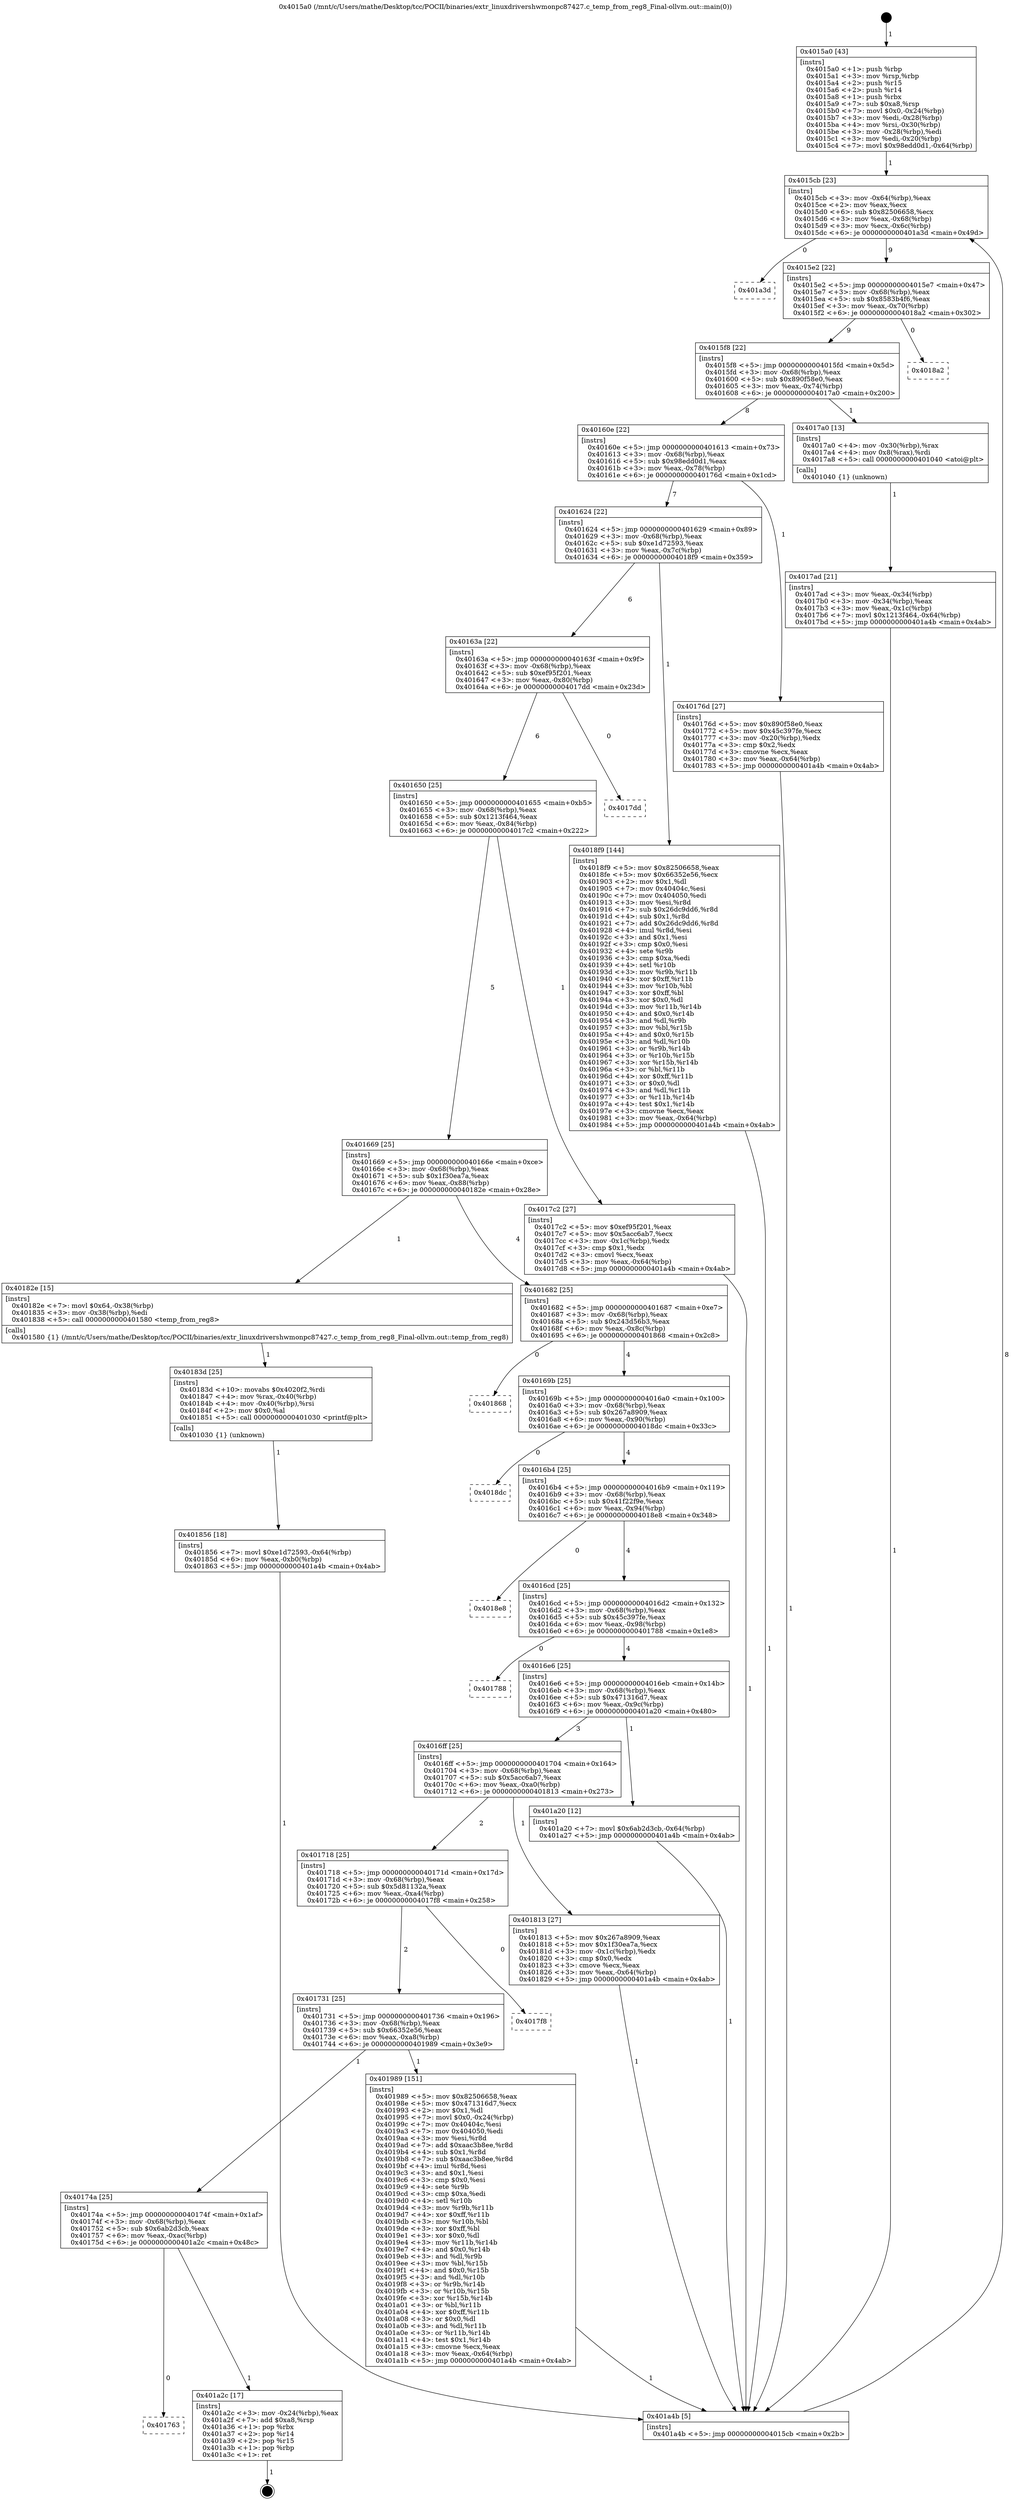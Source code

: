digraph "0x4015a0" {
  label = "0x4015a0 (/mnt/c/Users/mathe/Desktop/tcc/POCII/binaries/extr_linuxdrivershwmonpc87427.c_temp_from_reg8_Final-ollvm.out::main(0))"
  labelloc = "t"
  node[shape=record]

  Entry [label="",width=0.3,height=0.3,shape=circle,fillcolor=black,style=filled]
  "0x4015cb" [label="{
     0x4015cb [23]\l
     | [instrs]\l
     &nbsp;&nbsp;0x4015cb \<+3\>: mov -0x64(%rbp),%eax\l
     &nbsp;&nbsp;0x4015ce \<+2\>: mov %eax,%ecx\l
     &nbsp;&nbsp;0x4015d0 \<+6\>: sub $0x82506658,%ecx\l
     &nbsp;&nbsp;0x4015d6 \<+3\>: mov %eax,-0x68(%rbp)\l
     &nbsp;&nbsp;0x4015d9 \<+3\>: mov %ecx,-0x6c(%rbp)\l
     &nbsp;&nbsp;0x4015dc \<+6\>: je 0000000000401a3d \<main+0x49d\>\l
  }"]
  "0x401a3d" [label="{
     0x401a3d\l
  }", style=dashed]
  "0x4015e2" [label="{
     0x4015e2 [22]\l
     | [instrs]\l
     &nbsp;&nbsp;0x4015e2 \<+5\>: jmp 00000000004015e7 \<main+0x47\>\l
     &nbsp;&nbsp;0x4015e7 \<+3\>: mov -0x68(%rbp),%eax\l
     &nbsp;&nbsp;0x4015ea \<+5\>: sub $0x8583b4f6,%eax\l
     &nbsp;&nbsp;0x4015ef \<+3\>: mov %eax,-0x70(%rbp)\l
     &nbsp;&nbsp;0x4015f2 \<+6\>: je 00000000004018a2 \<main+0x302\>\l
  }"]
  Exit [label="",width=0.3,height=0.3,shape=circle,fillcolor=black,style=filled,peripheries=2]
  "0x4018a2" [label="{
     0x4018a2\l
  }", style=dashed]
  "0x4015f8" [label="{
     0x4015f8 [22]\l
     | [instrs]\l
     &nbsp;&nbsp;0x4015f8 \<+5\>: jmp 00000000004015fd \<main+0x5d\>\l
     &nbsp;&nbsp;0x4015fd \<+3\>: mov -0x68(%rbp),%eax\l
     &nbsp;&nbsp;0x401600 \<+5\>: sub $0x890f58e0,%eax\l
     &nbsp;&nbsp;0x401605 \<+3\>: mov %eax,-0x74(%rbp)\l
     &nbsp;&nbsp;0x401608 \<+6\>: je 00000000004017a0 \<main+0x200\>\l
  }"]
  "0x401763" [label="{
     0x401763\l
  }", style=dashed]
  "0x4017a0" [label="{
     0x4017a0 [13]\l
     | [instrs]\l
     &nbsp;&nbsp;0x4017a0 \<+4\>: mov -0x30(%rbp),%rax\l
     &nbsp;&nbsp;0x4017a4 \<+4\>: mov 0x8(%rax),%rdi\l
     &nbsp;&nbsp;0x4017a8 \<+5\>: call 0000000000401040 \<atoi@plt\>\l
     | [calls]\l
     &nbsp;&nbsp;0x401040 \{1\} (unknown)\l
  }"]
  "0x40160e" [label="{
     0x40160e [22]\l
     | [instrs]\l
     &nbsp;&nbsp;0x40160e \<+5\>: jmp 0000000000401613 \<main+0x73\>\l
     &nbsp;&nbsp;0x401613 \<+3\>: mov -0x68(%rbp),%eax\l
     &nbsp;&nbsp;0x401616 \<+5\>: sub $0x98edd0d1,%eax\l
     &nbsp;&nbsp;0x40161b \<+3\>: mov %eax,-0x78(%rbp)\l
     &nbsp;&nbsp;0x40161e \<+6\>: je 000000000040176d \<main+0x1cd\>\l
  }"]
  "0x401a2c" [label="{
     0x401a2c [17]\l
     | [instrs]\l
     &nbsp;&nbsp;0x401a2c \<+3\>: mov -0x24(%rbp),%eax\l
     &nbsp;&nbsp;0x401a2f \<+7\>: add $0xa8,%rsp\l
     &nbsp;&nbsp;0x401a36 \<+1\>: pop %rbx\l
     &nbsp;&nbsp;0x401a37 \<+2\>: pop %r14\l
     &nbsp;&nbsp;0x401a39 \<+2\>: pop %r15\l
     &nbsp;&nbsp;0x401a3b \<+1\>: pop %rbp\l
     &nbsp;&nbsp;0x401a3c \<+1\>: ret\l
  }"]
  "0x40176d" [label="{
     0x40176d [27]\l
     | [instrs]\l
     &nbsp;&nbsp;0x40176d \<+5\>: mov $0x890f58e0,%eax\l
     &nbsp;&nbsp;0x401772 \<+5\>: mov $0x45c397fe,%ecx\l
     &nbsp;&nbsp;0x401777 \<+3\>: mov -0x20(%rbp),%edx\l
     &nbsp;&nbsp;0x40177a \<+3\>: cmp $0x2,%edx\l
     &nbsp;&nbsp;0x40177d \<+3\>: cmovne %ecx,%eax\l
     &nbsp;&nbsp;0x401780 \<+3\>: mov %eax,-0x64(%rbp)\l
     &nbsp;&nbsp;0x401783 \<+5\>: jmp 0000000000401a4b \<main+0x4ab\>\l
  }"]
  "0x401624" [label="{
     0x401624 [22]\l
     | [instrs]\l
     &nbsp;&nbsp;0x401624 \<+5\>: jmp 0000000000401629 \<main+0x89\>\l
     &nbsp;&nbsp;0x401629 \<+3\>: mov -0x68(%rbp),%eax\l
     &nbsp;&nbsp;0x40162c \<+5\>: sub $0xe1d72593,%eax\l
     &nbsp;&nbsp;0x401631 \<+3\>: mov %eax,-0x7c(%rbp)\l
     &nbsp;&nbsp;0x401634 \<+6\>: je 00000000004018f9 \<main+0x359\>\l
  }"]
  "0x401a4b" [label="{
     0x401a4b [5]\l
     | [instrs]\l
     &nbsp;&nbsp;0x401a4b \<+5\>: jmp 00000000004015cb \<main+0x2b\>\l
  }"]
  "0x4015a0" [label="{
     0x4015a0 [43]\l
     | [instrs]\l
     &nbsp;&nbsp;0x4015a0 \<+1\>: push %rbp\l
     &nbsp;&nbsp;0x4015a1 \<+3\>: mov %rsp,%rbp\l
     &nbsp;&nbsp;0x4015a4 \<+2\>: push %r15\l
     &nbsp;&nbsp;0x4015a6 \<+2\>: push %r14\l
     &nbsp;&nbsp;0x4015a8 \<+1\>: push %rbx\l
     &nbsp;&nbsp;0x4015a9 \<+7\>: sub $0xa8,%rsp\l
     &nbsp;&nbsp;0x4015b0 \<+7\>: movl $0x0,-0x24(%rbp)\l
     &nbsp;&nbsp;0x4015b7 \<+3\>: mov %edi,-0x28(%rbp)\l
     &nbsp;&nbsp;0x4015ba \<+4\>: mov %rsi,-0x30(%rbp)\l
     &nbsp;&nbsp;0x4015be \<+3\>: mov -0x28(%rbp),%edi\l
     &nbsp;&nbsp;0x4015c1 \<+3\>: mov %edi,-0x20(%rbp)\l
     &nbsp;&nbsp;0x4015c4 \<+7\>: movl $0x98edd0d1,-0x64(%rbp)\l
  }"]
  "0x4017ad" [label="{
     0x4017ad [21]\l
     | [instrs]\l
     &nbsp;&nbsp;0x4017ad \<+3\>: mov %eax,-0x34(%rbp)\l
     &nbsp;&nbsp;0x4017b0 \<+3\>: mov -0x34(%rbp),%eax\l
     &nbsp;&nbsp;0x4017b3 \<+3\>: mov %eax,-0x1c(%rbp)\l
     &nbsp;&nbsp;0x4017b6 \<+7\>: movl $0x1213f464,-0x64(%rbp)\l
     &nbsp;&nbsp;0x4017bd \<+5\>: jmp 0000000000401a4b \<main+0x4ab\>\l
  }"]
  "0x40174a" [label="{
     0x40174a [25]\l
     | [instrs]\l
     &nbsp;&nbsp;0x40174a \<+5\>: jmp 000000000040174f \<main+0x1af\>\l
     &nbsp;&nbsp;0x40174f \<+3\>: mov -0x68(%rbp),%eax\l
     &nbsp;&nbsp;0x401752 \<+5\>: sub $0x6ab2d3cb,%eax\l
     &nbsp;&nbsp;0x401757 \<+6\>: mov %eax,-0xac(%rbp)\l
     &nbsp;&nbsp;0x40175d \<+6\>: je 0000000000401a2c \<main+0x48c\>\l
  }"]
  "0x4018f9" [label="{
     0x4018f9 [144]\l
     | [instrs]\l
     &nbsp;&nbsp;0x4018f9 \<+5\>: mov $0x82506658,%eax\l
     &nbsp;&nbsp;0x4018fe \<+5\>: mov $0x66352e56,%ecx\l
     &nbsp;&nbsp;0x401903 \<+2\>: mov $0x1,%dl\l
     &nbsp;&nbsp;0x401905 \<+7\>: mov 0x40404c,%esi\l
     &nbsp;&nbsp;0x40190c \<+7\>: mov 0x404050,%edi\l
     &nbsp;&nbsp;0x401913 \<+3\>: mov %esi,%r8d\l
     &nbsp;&nbsp;0x401916 \<+7\>: sub $0x26dc9dd6,%r8d\l
     &nbsp;&nbsp;0x40191d \<+4\>: sub $0x1,%r8d\l
     &nbsp;&nbsp;0x401921 \<+7\>: add $0x26dc9dd6,%r8d\l
     &nbsp;&nbsp;0x401928 \<+4\>: imul %r8d,%esi\l
     &nbsp;&nbsp;0x40192c \<+3\>: and $0x1,%esi\l
     &nbsp;&nbsp;0x40192f \<+3\>: cmp $0x0,%esi\l
     &nbsp;&nbsp;0x401932 \<+4\>: sete %r9b\l
     &nbsp;&nbsp;0x401936 \<+3\>: cmp $0xa,%edi\l
     &nbsp;&nbsp;0x401939 \<+4\>: setl %r10b\l
     &nbsp;&nbsp;0x40193d \<+3\>: mov %r9b,%r11b\l
     &nbsp;&nbsp;0x401940 \<+4\>: xor $0xff,%r11b\l
     &nbsp;&nbsp;0x401944 \<+3\>: mov %r10b,%bl\l
     &nbsp;&nbsp;0x401947 \<+3\>: xor $0xff,%bl\l
     &nbsp;&nbsp;0x40194a \<+3\>: xor $0x0,%dl\l
     &nbsp;&nbsp;0x40194d \<+3\>: mov %r11b,%r14b\l
     &nbsp;&nbsp;0x401950 \<+4\>: and $0x0,%r14b\l
     &nbsp;&nbsp;0x401954 \<+3\>: and %dl,%r9b\l
     &nbsp;&nbsp;0x401957 \<+3\>: mov %bl,%r15b\l
     &nbsp;&nbsp;0x40195a \<+4\>: and $0x0,%r15b\l
     &nbsp;&nbsp;0x40195e \<+3\>: and %dl,%r10b\l
     &nbsp;&nbsp;0x401961 \<+3\>: or %r9b,%r14b\l
     &nbsp;&nbsp;0x401964 \<+3\>: or %r10b,%r15b\l
     &nbsp;&nbsp;0x401967 \<+3\>: xor %r15b,%r14b\l
     &nbsp;&nbsp;0x40196a \<+3\>: or %bl,%r11b\l
     &nbsp;&nbsp;0x40196d \<+4\>: xor $0xff,%r11b\l
     &nbsp;&nbsp;0x401971 \<+3\>: or $0x0,%dl\l
     &nbsp;&nbsp;0x401974 \<+3\>: and %dl,%r11b\l
     &nbsp;&nbsp;0x401977 \<+3\>: or %r11b,%r14b\l
     &nbsp;&nbsp;0x40197a \<+4\>: test $0x1,%r14b\l
     &nbsp;&nbsp;0x40197e \<+3\>: cmovne %ecx,%eax\l
     &nbsp;&nbsp;0x401981 \<+3\>: mov %eax,-0x64(%rbp)\l
     &nbsp;&nbsp;0x401984 \<+5\>: jmp 0000000000401a4b \<main+0x4ab\>\l
  }"]
  "0x40163a" [label="{
     0x40163a [22]\l
     | [instrs]\l
     &nbsp;&nbsp;0x40163a \<+5\>: jmp 000000000040163f \<main+0x9f\>\l
     &nbsp;&nbsp;0x40163f \<+3\>: mov -0x68(%rbp),%eax\l
     &nbsp;&nbsp;0x401642 \<+5\>: sub $0xef95f201,%eax\l
     &nbsp;&nbsp;0x401647 \<+3\>: mov %eax,-0x80(%rbp)\l
     &nbsp;&nbsp;0x40164a \<+6\>: je 00000000004017dd \<main+0x23d\>\l
  }"]
  "0x401989" [label="{
     0x401989 [151]\l
     | [instrs]\l
     &nbsp;&nbsp;0x401989 \<+5\>: mov $0x82506658,%eax\l
     &nbsp;&nbsp;0x40198e \<+5\>: mov $0x471316d7,%ecx\l
     &nbsp;&nbsp;0x401993 \<+2\>: mov $0x1,%dl\l
     &nbsp;&nbsp;0x401995 \<+7\>: movl $0x0,-0x24(%rbp)\l
     &nbsp;&nbsp;0x40199c \<+7\>: mov 0x40404c,%esi\l
     &nbsp;&nbsp;0x4019a3 \<+7\>: mov 0x404050,%edi\l
     &nbsp;&nbsp;0x4019aa \<+3\>: mov %esi,%r8d\l
     &nbsp;&nbsp;0x4019ad \<+7\>: add $0xaac3b8ee,%r8d\l
     &nbsp;&nbsp;0x4019b4 \<+4\>: sub $0x1,%r8d\l
     &nbsp;&nbsp;0x4019b8 \<+7\>: sub $0xaac3b8ee,%r8d\l
     &nbsp;&nbsp;0x4019bf \<+4\>: imul %r8d,%esi\l
     &nbsp;&nbsp;0x4019c3 \<+3\>: and $0x1,%esi\l
     &nbsp;&nbsp;0x4019c6 \<+3\>: cmp $0x0,%esi\l
     &nbsp;&nbsp;0x4019c9 \<+4\>: sete %r9b\l
     &nbsp;&nbsp;0x4019cd \<+3\>: cmp $0xa,%edi\l
     &nbsp;&nbsp;0x4019d0 \<+4\>: setl %r10b\l
     &nbsp;&nbsp;0x4019d4 \<+3\>: mov %r9b,%r11b\l
     &nbsp;&nbsp;0x4019d7 \<+4\>: xor $0xff,%r11b\l
     &nbsp;&nbsp;0x4019db \<+3\>: mov %r10b,%bl\l
     &nbsp;&nbsp;0x4019de \<+3\>: xor $0xff,%bl\l
     &nbsp;&nbsp;0x4019e1 \<+3\>: xor $0x0,%dl\l
     &nbsp;&nbsp;0x4019e4 \<+3\>: mov %r11b,%r14b\l
     &nbsp;&nbsp;0x4019e7 \<+4\>: and $0x0,%r14b\l
     &nbsp;&nbsp;0x4019eb \<+3\>: and %dl,%r9b\l
     &nbsp;&nbsp;0x4019ee \<+3\>: mov %bl,%r15b\l
     &nbsp;&nbsp;0x4019f1 \<+4\>: and $0x0,%r15b\l
     &nbsp;&nbsp;0x4019f5 \<+3\>: and %dl,%r10b\l
     &nbsp;&nbsp;0x4019f8 \<+3\>: or %r9b,%r14b\l
     &nbsp;&nbsp;0x4019fb \<+3\>: or %r10b,%r15b\l
     &nbsp;&nbsp;0x4019fe \<+3\>: xor %r15b,%r14b\l
     &nbsp;&nbsp;0x401a01 \<+3\>: or %bl,%r11b\l
     &nbsp;&nbsp;0x401a04 \<+4\>: xor $0xff,%r11b\l
     &nbsp;&nbsp;0x401a08 \<+3\>: or $0x0,%dl\l
     &nbsp;&nbsp;0x401a0b \<+3\>: and %dl,%r11b\l
     &nbsp;&nbsp;0x401a0e \<+3\>: or %r11b,%r14b\l
     &nbsp;&nbsp;0x401a11 \<+4\>: test $0x1,%r14b\l
     &nbsp;&nbsp;0x401a15 \<+3\>: cmovne %ecx,%eax\l
     &nbsp;&nbsp;0x401a18 \<+3\>: mov %eax,-0x64(%rbp)\l
     &nbsp;&nbsp;0x401a1b \<+5\>: jmp 0000000000401a4b \<main+0x4ab\>\l
  }"]
  "0x4017dd" [label="{
     0x4017dd\l
  }", style=dashed]
  "0x401650" [label="{
     0x401650 [25]\l
     | [instrs]\l
     &nbsp;&nbsp;0x401650 \<+5\>: jmp 0000000000401655 \<main+0xb5\>\l
     &nbsp;&nbsp;0x401655 \<+3\>: mov -0x68(%rbp),%eax\l
     &nbsp;&nbsp;0x401658 \<+5\>: sub $0x1213f464,%eax\l
     &nbsp;&nbsp;0x40165d \<+6\>: mov %eax,-0x84(%rbp)\l
     &nbsp;&nbsp;0x401663 \<+6\>: je 00000000004017c2 \<main+0x222\>\l
  }"]
  "0x401731" [label="{
     0x401731 [25]\l
     | [instrs]\l
     &nbsp;&nbsp;0x401731 \<+5\>: jmp 0000000000401736 \<main+0x196\>\l
     &nbsp;&nbsp;0x401736 \<+3\>: mov -0x68(%rbp),%eax\l
     &nbsp;&nbsp;0x401739 \<+5\>: sub $0x66352e56,%eax\l
     &nbsp;&nbsp;0x40173e \<+6\>: mov %eax,-0xa8(%rbp)\l
     &nbsp;&nbsp;0x401744 \<+6\>: je 0000000000401989 \<main+0x3e9\>\l
  }"]
  "0x4017c2" [label="{
     0x4017c2 [27]\l
     | [instrs]\l
     &nbsp;&nbsp;0x4017c2 \<+5\>: mov $0xef95f201,%eax\l
     &nbsp;&nbsp;0x4017c7 \<+5\>: mov $0x5acc6ab7,%ecx\l
     &nbsp;&nbsp;0x4017cc \<+3\>: mov -0x1c(%rbp),%edx\l
     &nbsp;&nbsp;0x4017cf \<+3\>: cmp $0x1,%edx\l
     &nbsp;&nbsp;0x4017d2 \<+3\>: cmovl %ecx,%eax\l
     &nbsp;&nbsp;0x4017d5 \<+3\>: mov %eax,-0x64(%rbp)\l
     &nbsp;&nbsp;0x4017d8 \<+5\>: jmp 0000000000401a4b \<main+0x4ab\>\l
  }"]
  "0x401669" [label="{
     0x401669 [25]\l
     | [instrs]\l
     &nbsp;&nbsp;0x401669 \<+5\>: jmp 000000000040166e \<main+0xce\>\l
     &nbsp;&nbsp;0x40166e \<+3\>: mov -0x68(%rbp),%eax\l
     &nbsp;&nbsp;0x401671 \<+5\>: sub $0x1f30ea7a,%eax\l
     &nbsp;&nbsp;0x401676 \<+6\>: mov %eax,-0x88(%rbp)\l
     &nbsp;&nbsp;0x40167c \<+6\>: je 000000000040182e \<main+0x28e\>\l
  }"]
  "0x4017f8" [label="{
     0x4017f8\l
  }", style=dashed]
  "0x40182e" [label="{
     0x40182e [15]\l
     | [instrs]\l
     &nbsp;&nbsp;0x40182e \<+7\>: movl $0x64,-0x38(%rbp)\l
     &nbsp;&nbsp;0x401835 \<+3\>: mov -0x38(%rbp),%edi\l
     &nbsp;&nbsp;0x401838 \<+5\>: call 0000000000401580 \<temp_from_reg8\>\l
     | [calls]\l
     &nbsp;&nbsp;0x401580 \{1\} (/mnt/c/Users/mathe/Desktop/tcc/POCII/binaries/extr_linuxdrivershwmonpc87427.c_temp_from_reg8_Final-ollvm.out::temp_from_reg8)\l
  }"]
  "0x401682" [label="{
     0x401682 [25]\l
     | [instrs]\l
     &nbsp;&nbsp;0x401682 \<+5\>: jmp 0000000000401687 \<main+0xe7\>\l
     &nbsp;&nbsp;0x401687 \<+3\>: mov -0x68(%rbp),%eax\l
     &nbsp;&nbsp;0x40168a \<+5\>: sub $0x243d56b3,%eax\l
     &nbsp;&nbsp;0x40168f \<+6\>: mov %eax,-0x8c(%rbp)\l
     &nbsp;&nbsp;0x401695 \<+6\>: je 0000000000401868 \<main+0x2c8\>\l
  }"]
  "0x401856" [label="{
     0x401856 [18]\l
     | [instrs]\l
     &nbsp;&nbsp;0x401856 \<+7\>: movl $0xe1d72593,-0x64(%rbp)\l
     &nbsp;&nbsp;0x40185d \<+6\>: mov %eax,-0xb0(%rbp)\l
     &nbsp;&nbsp;0x401863 \<+5\>: jmp 0000000000401a4b \<main+0x4ab\>\l
  }"]
  "0x401868" [label="{
     0x401868\l
  }", style=dashed]
  "0x40169b" [label="{
     0x40169b [25]\l
     | [instrs]\l
     &nbsp;&nbsp;0x40169b \<+5\>: jmp 00000000004016a0 \<main+0x100\>\l
     &nbsp;&nbsp;0x4016a0 \<+3\>: mov -0x68(%rbp),%eax\l
     &nbsp;&nbsp;0x4016a3 \<+5\>: sub $0x267a8909,%eax\l
     &nbsp;&nbsp;0x4016a8 \<+6\>: mov %eax,-0x90(%rbp)\l
     &nbsp;&nbsp;0x4016ae \<+6\>: je 00000000004018dc \<main+0x33c\>\l
  }"]
  "0x40183d" [label="{
     0x40183d [25]\l
     | [instrs]\l
     &nbsp;&nbsp;0x40183d \<+10\>: movabs $0x4020f2,%rdi\l
     &nbsp;&nbsp;0x401847 \<+4\>: mov %rax,-0x40(%rbp)\l
     &nbsp;&nbsp;0x40184b \<+4\>: mov -0x40(%rbp),%rsi\l
     &nbsp;&nbsp;0x40184f \<+2\>: mov $0x0,%al\l
     &nbsp;&nbsp;0x401851 \<+5\>: call 0000000000401030 \<printf@plt\>\l
     | [calls]\l
     &nbsp;&nbsp;0x401030 \{1\} (unknown)\l
  }"]
  "0x4018dc" [label="{
     0x4018dc\l
  }", style=dashed]
  "0x4016b4" [label="{
     0x4016b4 [25]\l
     | [instrs]\l
     &nbsp;&nbsp;0x4016b4 \<+5\>: jmp 00000000004016b9 \<main+0x119\>\l
     &nbsp;&nbsp;0x4016b9 \<+3\>: mov -0x68(%rbp),%eax\l
     &nbsp;&nbsp;0x4016bc \<+5\>: sub $0x41f22f9e,%eax\l
     &nbsp;&nbsp;0x4016c1 \<+6\>: mov %eax,-0x94(%rbp)\l
     &nbsp;&nbsp;0x4016c7 \<+6\>: je 00000000004018e8 \<main+0x348\>\l
  }"]
  "0x401718" [label="{
     0x401718 [25]\l
     | [instrs]\l
     &nbsp;&nbsp;0x401718 \<+5\>: jmp 000000000040171d \<main+0x17d\>\l
     &nbsp;&nbsp;0x40171d \<+3\>: mov -0x68(%rbp),%eax\l
     &nbsp;&nbsp;0x401720 \<+5\>: sub $0x5d81132a,%eax\l
     &nbsp;&nbsp;0x401725 \<+6\>: mov %eax,-0xa4(%rbp)\l
     &nbsp;&nbsp;0x40172b \<+6\>: je 00000000004017f8 \<main+0x258\>\l
  }"]
  "0x4018e8" [label="{
     0x4018e8\l
  }", style=dashed]
  "0x4016cd" [label="{
     0x4016cd [25]\l
     | [instrs]\l
     &nbsp;&nbsp;0x4016cd \<+5\>: jmp 00000000004016d2 \<main+0x132\>\l
     &nbsp;&nbsp;0x4016d2 \<+3\>: mov -0x68(%rbp),%eax\l
     &nbsp;&nbsp;0x4016d5 \<+5\>: sub $0x45c397fe,%eax\l
     &nbsp;&nbsp;0x4016da \<+6\>: mov %eax,-0x98(%rbp)\l
     &nbsp;&nbsp;0x4016e0 \<+6\>: je 0000000000401788 \<main+0x1e8\>\l
  }"]
  "0x401813" [label="{
     0x401813 [27]\l
     | [instrs]\l
     &nbsp;&nbsp;0x401813 \<+5\>: mov $0x267a8909,%eax\l
     &nbsp;&nbsp;0x401818 \<+5\>: mov $0x1f30ea7a,%ecx\l
     &nbsp;&nbsp;0x40181d \<+3\>: mov -0x1c(%rbp),%edx\l
     &nbsp;&nbsp;0x401820 \<+3\>: cmp $0x0,%edx\l
     &nbsp;&nbsp;0x401823 \<+3\>: cmove %ecx,%eax\l
     &nbsp;&nbsp;0x401826 \<+3\>: mov %eax,-0x64(%rbp)\l
     &nbsp;&nbsp;0x401829 \<+5\>: jmp 0000000000401a4b \<main+0x4ab\>\l
  }"]
  "0x401788" [label="{
     0x401788\l
  }", style=dashed]
  "0x4016e6" [label="{
     0x4016e6 [25]\l
     | [instrs]\l
     &nbsp;&nbsp;0x4016e6 \<+5\>: jmp 00000000004016eb \<main+0x14b\>\l
     &nbsp;&nbsp;0x4016eb \<+3\>: mov -0x68(%rbp),%eax\l
     &nbsp;&nbsp;0x4016ee \<+5\>: sub $0x471316d7,%eax\l
     &nbsp;&nbsp;0x4016f3 \<+6\>: mov %eax,-0x9c(%rbp)\l
     &nbsp;&nbsp;0x4016f9 \<+6\>: je 0000000000401a20 \<main+0x480\>\l
  }"]
  "0x4016ff" [label="{
     0x4016ff [25]\l
     | [instrs]\l
     &nbsp;&nbsp;0x4016ff \<+5\>: jmp 0000000000401704 \<main+0x164\>\l
     &nbsp;&nbsp;0x401704 \<+3\>: mov -0x68(%rbp),%eax\l
     &nbsp;&nbsp;0x401707 \<+5\>: sub $0x5acc6ab7,%eax\l
     &nbsp;&nbsp;0x40170c \<+6\>: mov %eax,-0xa0(%rbp)\l
     &nbsp;&nbsp;0x401712 \<+6\>: je 0000000000401813 \<main+0x273\>\l
  }"]
  "0x401a20" [label="{
     0x401a20 [12]\l
     | [instrs]\l
     &nbsp;&nbsp;0x401a20 \<+7\>: movl $0x6ab2d3cb,-0x64(%rbp)\l
     &nbsp;&nbsp;0x401a27 \<+5\>: jmp 0000000000401a4b \<main+0x4ab\>\l
  }"]
  Entry -> "0x4015a0" [label=" 1"]
  "0x4015cb" -> "0x401a3d" [label=" 0"]
  "0x4015cb" -> "0x4015e2" [label=" 9"]
  "0x401a2c" -> Exit [label=" 1"]
  "0x4015e2" -> "0x4018a2" [label=" 0"]
  "0x4015e2" -> "0x4015f8" [label=" 9"]
  "0x40174a" -> "0x401763" [label=" 0"]
  "0x4015f8" -> "0x4017a0" [label=" 1"]
  "0x4015f8" -> "0x40160e" [label=" 8"]
  "0x40174a" -> "0x401a2c" [label=" 1"]
  "0x40160e" -> "0x40176d" [label=" 1"]
  "0x40160e" -> "0x401624" [label=" 7"]
  "0x40176d" -> "0x401a4b" [label=" 1"]
  "0x4015a0" -> "0x4015cb" [label=" 1"]
  "0x401a4b" -> "0x4015cb" [label=" 8"]
  "0x4017a0" -> "0x4017ad" [label=" 1"]
  "0x4017ad" -> "0x401a4b" [label=" 1"]
  "0x401a20" -> "0x401a4b" [label=" 1"]
  "0x401624" -> "0x4018f9" [label=" 1"]
  "0x401624" -> "0x40163a" [label=" 6"]
  "0x401989" -> "0x401a4b" [label=" 1"]
  "0x40163a" -> "0x4017dd" [label=" 0"]
  "0x40163a" -> "0x401650" [label=" 6"]
  "0x401731" -> "0x40174a" [label=" 1"]
  "0x401650" -> "0x4017c2" [label=" 1"]
  "0x401650" -> "0x401669" [label=" 5"]
  "0x4017c2" -> "0x401a4b" [label=" 1"]
  "0x401731" -> "0x401989" [label=" 1"]
  "0x401669" -> "0x40182e" [label=" 1"]
  "0x401669" -> "0x401682" [label=" 4"]
  "0x401718" -> "0x401731" [label=" 2"]
  "0x401682" -> "0x401868" [label=" 0"]
  "0x401682" -> "0x40169b" [label=" 4"]
  "0x401718" -> "0x4017f8" [label=" 0"]
  "0x40169b" -> "0x4018dc" [label=" 0"]
  "0x40169b" -> "0x4016b4" [label=" 4"]
  "0x4018f9" -> "0x401a4b" [label=" 1"]
  "0x4016b4" -> "0x4018e8" [label=" 0"]
  "0x4016b4" -> "0x4016cd" [label=" 4"]
  "0x401856" -> "0x401a4b" [label=" 1"]
  "0x4016cd" -> "0x401788" [label=" 0"]
  "0x4016cd" -> "0x4016e6" [label=" 4"]
  "0x40183d" -> "0x401856" [label=" 1"]
  "0x4016e6" -> "0x401a20" [label=" 1"]
  "0x4016e6" -> "0x4016ff" [label=" 3"]
  "0x40182e" -> "0x40183d" [label=" 1"]
  "0x4016ff" -> "0x401813" [label=" 1"]
  "0x4016ff" -> "0x401718" [label=" 2"]
  "0x401813" -> "0x401a4b" [label=" 1"]
}

